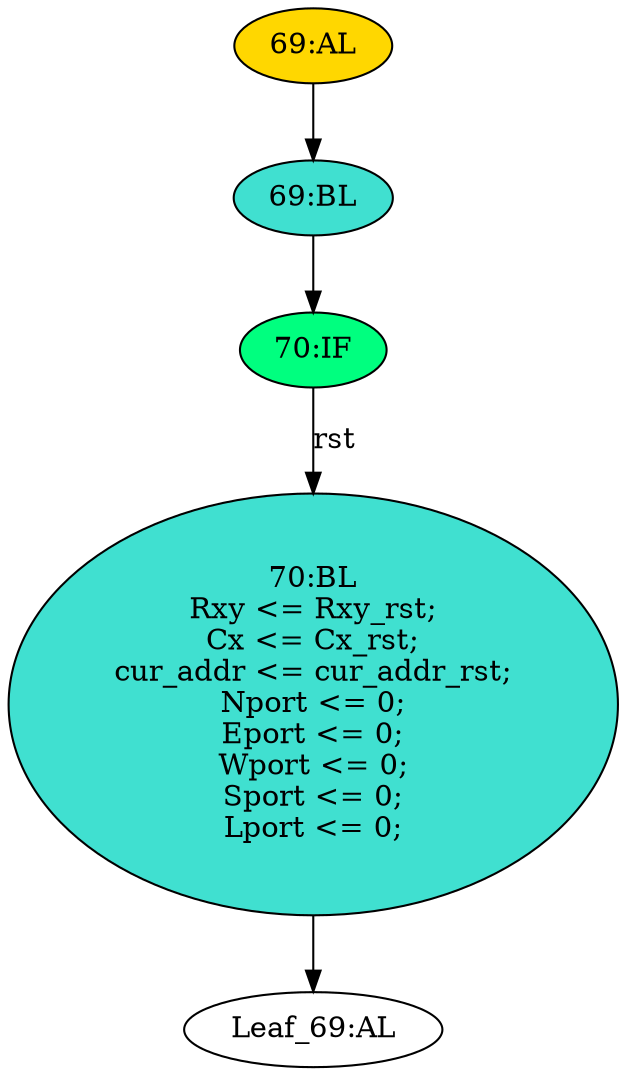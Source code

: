 strict digraph "" {
	node [label="\N"];
	"69:BL"	 [ast="<pyverilog.vparser.ast.Block object at 0x7fdf564d15d0>",
		fillcolor=turquoise,
		label="69:BL",
		statements="[]",
		style=filled,
		typ=Block];
	"70:IF"	 [ast="<pyverilog.vparser.ast.IfStatement object at 0x7fdf564d1610>",
		fillcolor=springgreen,
		label="70:IF",
		statements="[]",
		style=filled,
		typ=IfStatement];
	"69:BL" -> "70:IF"	 [cond="[]",
		lineno=None];
	"69:AL"	 [ast="<pyverilog.vparser.ast.Always object at 0x7fdf564f7210>",
		clk_sens=True,
		fillcolor=gold,
		label="69:AL",
		sens="['clk']",
		statements="[]",
		style=filled,
		typ=Always,
		use_var="['rst', 'Cx_rst', 'cur_addr_rst', 'Rxy_rst']"];
	"69:AL" -> "69:BL"	 [cond="[]",
		lineno=None];
	"Leaf_69:AL"	 [def_var="['Lport', 'Nport', 'cur_addr', 'Rxy', 'Cx', 'Wport', 'Sport', 'Eport']",
		label="Leaf_69:AL"];
	"70:BL"	 [ast="<pyverilog.vparser.ast.Block object at 0x7fdf564d16d0>",
		fillcolor=turquoise,
		label="70:BL
Rxy <= Rxy_rst;
Cx <= Cx_rst;
cur_addr <= cur_addr_rst;
Nport <= 0;
Eport <= 0;
Wport <= 0;
Sport <= 0;
Lport <= 0;",
		statements="[<pyverilog.vparser.ast.NonblockingSubstitution object at 0x7fdf564d1710>, <pyverilog.vparser.ast.NonblockingSubstitution object \
at 0x7fdf564d1890>, <pyverilog.vparser.ast.NonblockingSubstitution object at 0x7fdf564d19d0>, <pyverilog.vparser.ast.NonblockingSubstitution \
object at 0x7fdf564d1b50>, <pyverilog.vparser.ast.NonblockingSubstitution object at 0x7fdf564d1c90>, <pyverilog.vparser.ast.NonblockingSubstitution \
object at 0x7fdf564d1dd0>, <pyverilog.vparser.ast.NonblockingSubstitution object at 0x7fdf564d1f10>, <pyverilog.vparser.ast.NonblockingSubstitution \
object at 0x7fdf564f7090>]",
		style=filled,
		typ=Block];
	"70:BL" -> "Leaf_69:AL"	 [cond="[]",
		lineno=None];
	"70:IF" -> "70:BL"	 [cond="['rst']",
		label=rst,
		lineno=70];
}
